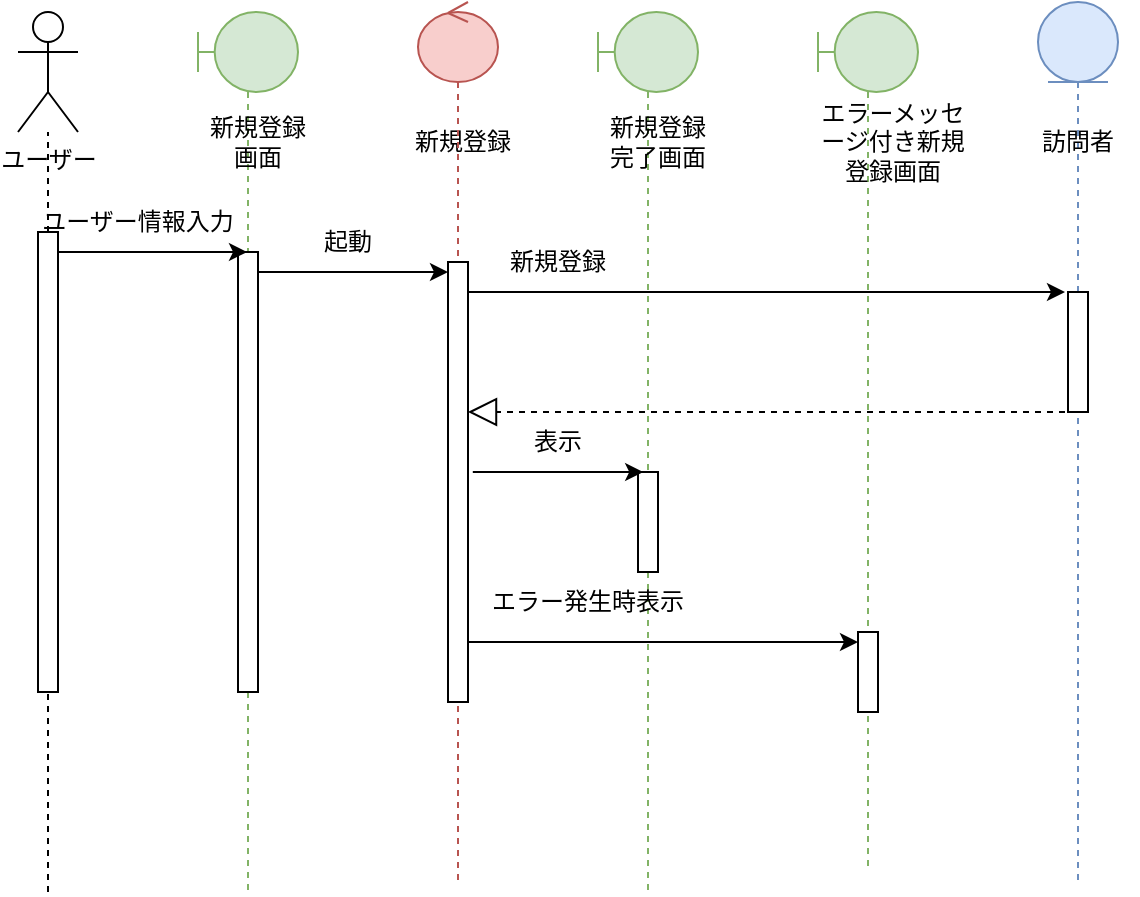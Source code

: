 <mxfile version="28.2.3">
  <diagram name="ページ1" id="ZRhRV9EXVHTOo3UH0wNa">
    <mxGraphModel dx="758" dy="444" grid="1" gridSize="10" guides="1" tooltips="1" connect="1" arrows="1" fold="1" page="1" pageScale="1" pageWidth="827" pageHeight="1169" math="0" shadow="0">
      <root>
        <mxCell id="0" />
        <mxCell id="1" parent="0" />
        <mxCell id="SeimWC8j_VFdecK_xQh8-18" value="ユーザー" style="shape=umlActor;verticalLabelPosition=bottom;verticalAlign=top;html=1;outlineConnect=0;" vertex="1" parent="1">
          <mxGeometry x="70" y="240" width="30" height="60" as="geometry" />
        </mxCell>
        <mxCell id="SeimWC8j_VFdecK_xQh8-20" value="" style="endArrow=none;dashed=1;html=1;rounded=0;" edge="1" parent="1" source="SeimWC8j_VFdecK_xQh8-58" target="SeimWC8j_VFdecK_xQh8-18">
          <mxGeometry width="50" height="50" relative="1" as="geometry">
            <mxPoint x="85" y="680" as="sourcePoint" />
            <mxPoint x="120" y="400" as="targetPoint" />
          </mxGeometry>
        </mxCell>
        <mxCell id="SeimWC8j_VFdecK_xQh8-21" value="" style="shape=umlLifeline;perimeter=lifelinePerimeter;whiteSpace=wrap;html=1;container=1;dropTarget=0;collapsible=0;recursiveResize=0;outlineConnect=0;portConstraint=eastwest;newEdgeStyle={&quot;curved&quot;:0,&quot;rounded&quot;:0};participant=umlBoundary;fillColor=#d5e8d4;strokeColor=#82b366;" vertex="1" parent="1">
          <mxGeometry x="160" y="240" width="50" height="440" as="geometry" />
        </mxCell>
        <mxCell id="SeimWC8j_VFdecK_xQh8-37" value="" style="html=1;points=[[0,0,0,0,5],[0,1,0,0,-5],[1,0,0,0,5],[1,1,0,0,-5]];perimeter=orthogonalPerimeter;outlineConnect=0;targetShapes=umlLifeline;portConstraint=eastwest;newEdgeStyle={&quot;curved&quot;:0,&quot;rounded&quot;:0};" vertex="1" parent="SeimWC8j_VFdecK_xQh8-21">
          <mxGeometry x="20" y="120" width="10" height="220" as="geometry" />
        </mxCell>
        <mxCell id="SeimWC8j_VFdecK_xQh8-22" value="新規登録画面" style="text;html=1;align=center;verticalAlign=middle;whiteSpace=wrap;rounded=0;" vertex="1" parent="1">
          <mxGeometry x="160" y="290" width="60" height="30" as="geometry" />
        </mxCell>
        <mxCell id="SeimWC8j_VFdecK_xQh8-24" value="新規登録" style="text;html=1;align=center;verticalAlign=middle;whiteSpace=wrap;rounded=0;" vertex="1" parent="1">
          <mxGeometry x="255" y="290" width="75" height="30" as="geometry" />
        </mxCell>
        <mxCell id="SeimWC8j_VFdecK_xQh8-25" value="" style="shape=umlLifeline;perimeter=lifelinePerimeter;whiteSpace=wrap;html=1;container=1;dropTarget=0;collapsible=0;recursiveResize=0;outlineConnect=0;portConstraint=eastwest;newEdgeStyle={&quot;curved&quot;:0,&quot;rounded&quot;:0};participant=umlBoundary;fillColor=#d5e8d4;strokeColor=#82b366;" vertex="1" parent="1">
          <mxGeometry x="360" y="240" width="50" height="440" as="geometry" />
        </mxCell>
        <mxCell id="SeimWC8j_VFdecK_xQh8-60" value="" style="html=1;points=[[0,0,0,0,5],[0,1,0,0,-5],[1,0,0,0,5],[1,1,0,0,-5]];perimeter=orthogonalPerimeter;outlineConnect=0;targetShapes=umlLifeline;portConstraint=eastwest;newEdgeStyle={&quot;curved&quot;:0,&quot;rounded&quot;:0};" vertex="1" parent="SeimWC8j_VFdecK_xQh8-25">
          <mxGeometry x="20" y="230" width="10" height="50" as="geometry" />
        </mxCell>
        <mxCell id="SeimWC8j_VFdecK_xQh8-26" value="新規登録完了画面" style="text;html=1;align=center;verticalAlign=middle;whiteSpace=wrap;rounded=0;" vertex="1" parent="1">
          <mxGeometry x="360" y="290" width="60" height="30" as="geometry" />
        </mxCell>
        <mxCell id="SeimWC8j_VFdecK_xQh8-27" value="" style="shape=umlLifeline;perimeter=lifelinePerimeter;whiteSpace=wrap;html=1;container=1;dropTarget=0;collapsible=0;recursiveResize=0;outlineConnect=0;portConstraint=eastwest;newEdgeStyle={&quot;curved&quot;:0,&quot;rounded&quot;:0};participant=umlEntity;fillColor=#dae8fc;strokeColor=#6c8ebf;" vertex="1" parent="1">
          <mxGeometry x="580" y="235" width="40" height="440" as="geometry" />
        </mxCell>
        <mxCell id="SeimWC8j_VFdecK_xQh8-44" value="" style="html=1;points=[[0,0,0,0,5],[0,1,0,0,-5],[1,0,0,0,5],[1,1,0,0,-5]];perimeter=orthogonalPerimeter;outlineConnect=0;targetShapes=umlLifeline;portConstraint=eastwest;newEdgeStyle={&quot;curved&quot;:0,&quot;rounded&quot;:0};" vertex="1" parent="SeimWC8j_VFdecK_xQh8-27">
          <mxGeometry x="15" y="145" width="10" height="60" as="geometry" />
        </mxCell>
        <mxCell id="SeimWC8j_VFdecK_xQh8-28" value="訪問者" style="text;html=1;align=center;verticalAlign=middle;whiteSpace=wrap;rounded=0;" vertex="1" parent="1">
          <mxGeometry x="570" y="290" width="60" height="30" as="geometry" />
        </mxCell>
        <mxCell id="SeimWC8j_VFdecK_xQh8-29" value="" style="shape=umlLifeline;perimeter=lifelinePerimeter;whiteSpace=wrap;html=1;container=1;dropTarget=0;collapsible=0;recursiveResize=0;outlineConnect=0;portConstraint=eastwest;newEdgeStyle={&quot;curved&quot;:0,&quot;rounded&quot;:0};participant=umlControl;fillColor=#f8cecc;strokeColor=#b85450;" vertex="1" parent="1">
          <mxGeometry x="270" y="235" width="40" height="440" as="geometry" />
        </mxCell>
        <mxCell id="SeimWC8j_VFdecK_xQh8-39" value="" style="html=1;points=[[0,0,0,0,5],[0,1,0,0,-5],[1,0,0,0,5],[1,1,0,0,-5]];perimeter=orthogonalPerimeter;outlineConnect=0;targetShapes=umlLifeline;portConstraint=eastwest;newEdgeStyle={&quot;curved&quot;:0,&quot;rounded&quot;:0};" vertex="1" parent="SeimWC8j_VFdecK_xQh8-29">
          <mxGeometry x="15" y="130" width="10" height="220" as="geometry" />
        </mxCell>
        <mxCell id="SeimWC8j_VFdecK_xQh8-35" value="" style="endArrow=classic;html=1;rounded=0;" edge="1" parent="1" target="SeimWC8j_VFdecK_xQh8-21">
          <mxGeometry width="50" height="50" relative="1" as="geometry">
            <mxPoint x="90" y="360" as="sourcePoint" />
            <mxPoint x="290" y="420" as="targetPoint" />
          </mxGeometry>
        </mxCell>
        <mxCell id="SeimWC8j_VFdecK_xQh8-36" value="ユーザー情報入力" style="text;html=1;align=center;verticalAlign=middle;whiteSpace=wrap;rounded=0;" vertex="1" parent="1">
          <mxGeometry x="80" y="330" width="100" height="30" as="geometry" />
        </mxCell>
        <mxCell id="SeimWC8j_VFdecK_xQh8-38" value="" style="endArrow=classic;html=1;rounded=0;" edge="1" parent="1" target="SeimWC8j_VFdecK_xQh8-39">
          <mxGeometry width="50" height="50" relative="1" as="geometry">
            <mxPoint x="190" y="370" as="sourcePoint" />
            <mxPoint x="429.5" y="370" as="targetPoint" />
          </mxGeometry>
        </mxCell>
        <mxCell id="SeimWC8j_VFdecK_xQh8-40" value="起動" style="text;html=1;align=center;verticalAlign=middle;whiteSpace=wrap;rounded=0;" vertex="1" parent="1">
          <mxGeometry x="200" y="340" width="70" height="30" as="geometry" />
        </mxCell>
        <mxCell id="SeimWC8j_VFdecK_xQh8-53" value="" style="shape=umlLifeline;perimeter=lifelinePerimeter;whiteSpace=wrap;html=1;container=1;dropTarget=0;collapsible=0;recursiveResize=0;outlineConnect=0;portConstraint=eastwest;newEdgeStyle={&quot;curved&quot;:0,&quot;rounded&quot;:0};participant=umlBoundary;fillColor=#d5e8d4;strokeColor=#82b366;" vertex="1" parent="1">
          <mxGeometry x="470" y="240" width="50" height="430" as="geometry" />
        </mxCell>
        <mxCell id="SeimWC8j_VFdecK_xQh8-61" value="" style="html=1;points=[[0,0,0,0,5],[0,1,0,0,-5],[1,0,0,0,5],[1,1,0,0,-5]];perimeter=orthogonalPerimeter;outlineConnect=0;targetShapes=umlLifeline;portConstraint=eastwest;newEdgeStyle={&quot;curved&quot;:0,&quot;rounded&quot;:0};" vertex="1" parent="SeimWC8j_VFdecK_xQh8-53">
          <mxGeometry x="20" y="310" width="10" height="40" as="geometry" />
        </mxCell>
        <mxCell id="SeimWC8j_VFdecK_xQh8-54" value="エラーメッセージ付き新規登録画面" style="text;html=1;align=center;verticalAlign=middle;whiteSpace=wrap;rounded=0;" vertex="1" parent="1">
          <mxGeometry x="465" y="290" width="85" height="30" as="geometry" />
        </mxCell>
        <mxCell id="SeimWC8j_VFdecK_xQh8-55" value="" style="endArrow=classic;html=1;rounded=0;" edge="1" parent="1" source="SeimWC8j_VFdecK_xQh8-39">
          <mxGeometry width="50" height="50" relative="1" as="geometry">
            <mxPoint x="300" y="380" as="sourcePoint" />
            <mxPoint x="593.5" y="380" as="targetPoint" />
          </mxGeometry>
        </mxCell>
        <mxCell id="SeimWC8j_VFdecK_xQh8-56" value="新規登録" style="text;html=1;align=center;verticalAlign=middle;whiteSpace=wrap;rounded=0;" vertex="1" parent="1">
          <mxGeometry x="310" y="350" width="60" height="30" as="geometry" />
        </mxCell>
        <mxCell id="SeimWC8j_VFdecK_xQh8-57" value="" style="endArrow=block;dashed=1;endFill=0;endSize=12;html=1;rounded=0;entryX=1;entryY=1;entryDx=0;entryDy=-5;entryPerimeter=0;" edge="1" parent="1">
          <mxGeometry width="160" relative="1" as="geometry">
            <mxPoint x="599.5" y="440" as="sourcePoint" />
            <mxPoint x="295" y="440" as="targetPoint" />
          </mxGeometry>
        </mxCell>
        <mxCell id="SeimWC8j_VFdecK_xQh8-59" value="" style="endArrow=none;dashed=1;html=1;rounded=0;" edge="1" parent="1" target="SeimWC8j_VFdecK_xQh8-58">
          <mxGeometry width="50" height="50" relative="1" as="geometry">
            <mxPoint x="85" y="680" as="sourcePoint" />
            <mxPoint x="85" y="300" as="targetPoint" />
          </mxGeometry>
        </mxCell>
        <mxCell id="SeimWC8j_VFdecK_xQh8-58" value="" style="html=1;points=[[0,0,0,0,5],[0,1,0,0,-5],[1,0,0,0,5],[1,1,0,0,-5]];perimeter=orthogonalPerimeter;outlineConnect=0;targetShapes=umlLifeline;portConstraint=eastwest;newEdgeStyle={&quot;curved&quot;:0,&quot;rounded&quot;:0};" vertex="1" parent="1">
          <mxGeometry x="80" y="350" width="10" height="230" as="geometry" />
        </mxCell>
        <mxCell id="SeimWC8j_VFdecK_xQh8-62" value="" style="endArrow=classic;html=1;rounded=0;entryX=0;entryY=0;entryDx=0;entryDy=5;entryPerimeter=0;" edge="1" parent="1" source="SeimWC8j_VFdecK_xQh8-39" target="SeimWC8j_VFdecK_xQh8-61">
          <mxGeometry width="50" height="50" relative="1" as="geometry">
            <mxPoint x="290" y="550" as="sourcePoint" />
            <mxPoint x="480" y="553" as="targetPoint" />
          </mxGeometry>
        </mxCell>
        <mxCell id="SeimWC8j_VFdecK_xQh8-65" value="エラー発生時表示" style="text;html=1;align=center;verticalAlign=middle;whiteSpace=wrap;rounded=0;" vertex="1" parent="1">
          <mxGeometry x="300" y="520" width="110" height="30" as="geometry" />
        </mxCell>
        <mxCell id="SeimWC8j_VFdecK_xQh8-66" value="" style="endArrow=classic;html=1;rounded=0;" edge="1" parent="1">
          <mxGeometry width="50" height="50" relative="1" as="geometry">
            <mxPoint x="297.4" y="470" as="sourcePoint" />
            <mxPoint x="382.59" y="470" as="targetPoint" />
          </mxGeometry>
        </mxCell>
        <mxCell id="SeimWC8j_VFdecK_xQh8-67" value="表示" style="text;html=1;align=center;verticalAlign=middle;whiteSpace=wrap;rounded=0;" vertex="1" parent="1">
          <mxGeometry x="310" y="440" width="60" height="30" as="geometry" />
        </mxCell>
      </root>
    </mxGraphModel>
  </diagram>
</mxfile>
